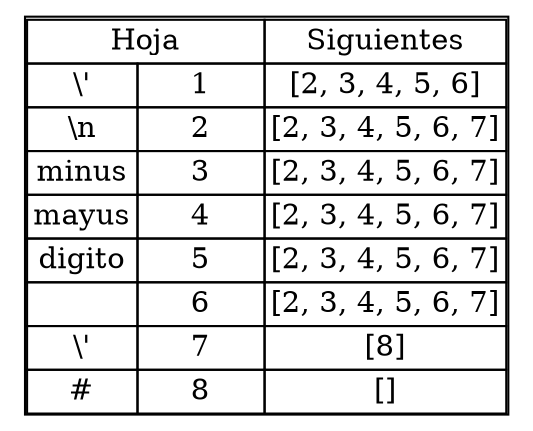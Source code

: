digraph G{
a[shape=none label=<
<TABLE cellspacing="0">
<TR>
                <TD colspan="2">Hoja</TD>
                <TD>Siguientes</TD>
            </TR>
<TR>
                <TD>\'</TD>
                <TD>     1     </TD>
                <TD>[2, 3, 4, 5, 6]</TD>
            </TR>
<TR>
                <TD>\n</TD>
                <TD>     2     </TD>
                <TD>[2, 3, 4, 5, 6, 7]</TD>
            </TR>
<TR>
                <TD>minus</TD>
                <TD>     3     </TD>
                <TD>[2, 3, 4, 5, 6, 7]</TD>
            </TR>
<TR>
                <TD>mayus</TD>
                <TD>     4     </TD>
                <TD>[2, 3, 4, 5, 6, 7]</TD>
            </TR>
<TR>
                <TD>digito</TD>
                <TD>     5     </TD>
                <TD>[2, 3, 4, 5, 6, 7]</TD>
            </TR>
<TR>
                <TD> </TD>
                <TD>     6     </TD>
                <TD>[2, 3, 4, 5, 6, 7]</TD>
            </TR>
<TR>
                <TD>\'</TD>
                <TD>     7     </TD>
                <TD>[8]</TD>
            </TR>
<TR>
                <TD>#</TD>
                <TD>     8     </TD>
                <TD>[]</TD>
            </TR>
</TABLE>
>];
}
